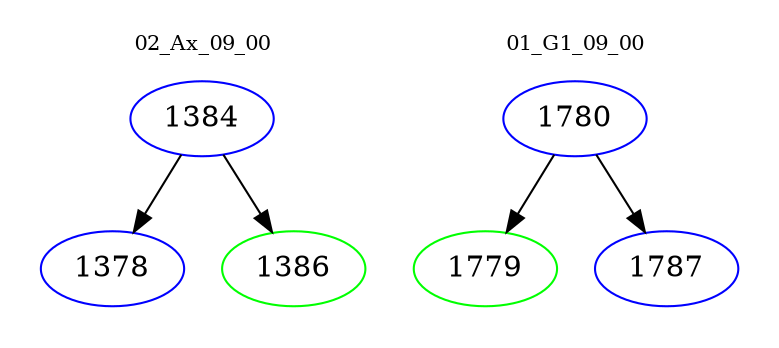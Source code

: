digraph{
subgraph cluster_0 {
color = white
label = "02_Ax_09_00";
fontsize=10;
T0_1384 [label="1384", color="blue"]
T0_1384 -> T0_1378 [color="black"]
T0_1378 [label="1378", color="blue"]
T0_1384 -> T0_1386 [color="black"]
T0_1386 [label="1386", color="green"]
}
subgraph cluster_1 {
color = white
label = "01_G1_09_00";
fontsize=10;
T1_1780 [label="1780", color="blue"]
T1_1780 -> T1_1779 [color="black"]
T1_1779 [label="1779", color="green"]
T1_1780 -> T1_1787 [color="black"]
T1_1787 [label="1787", color="blue"]
}
}
